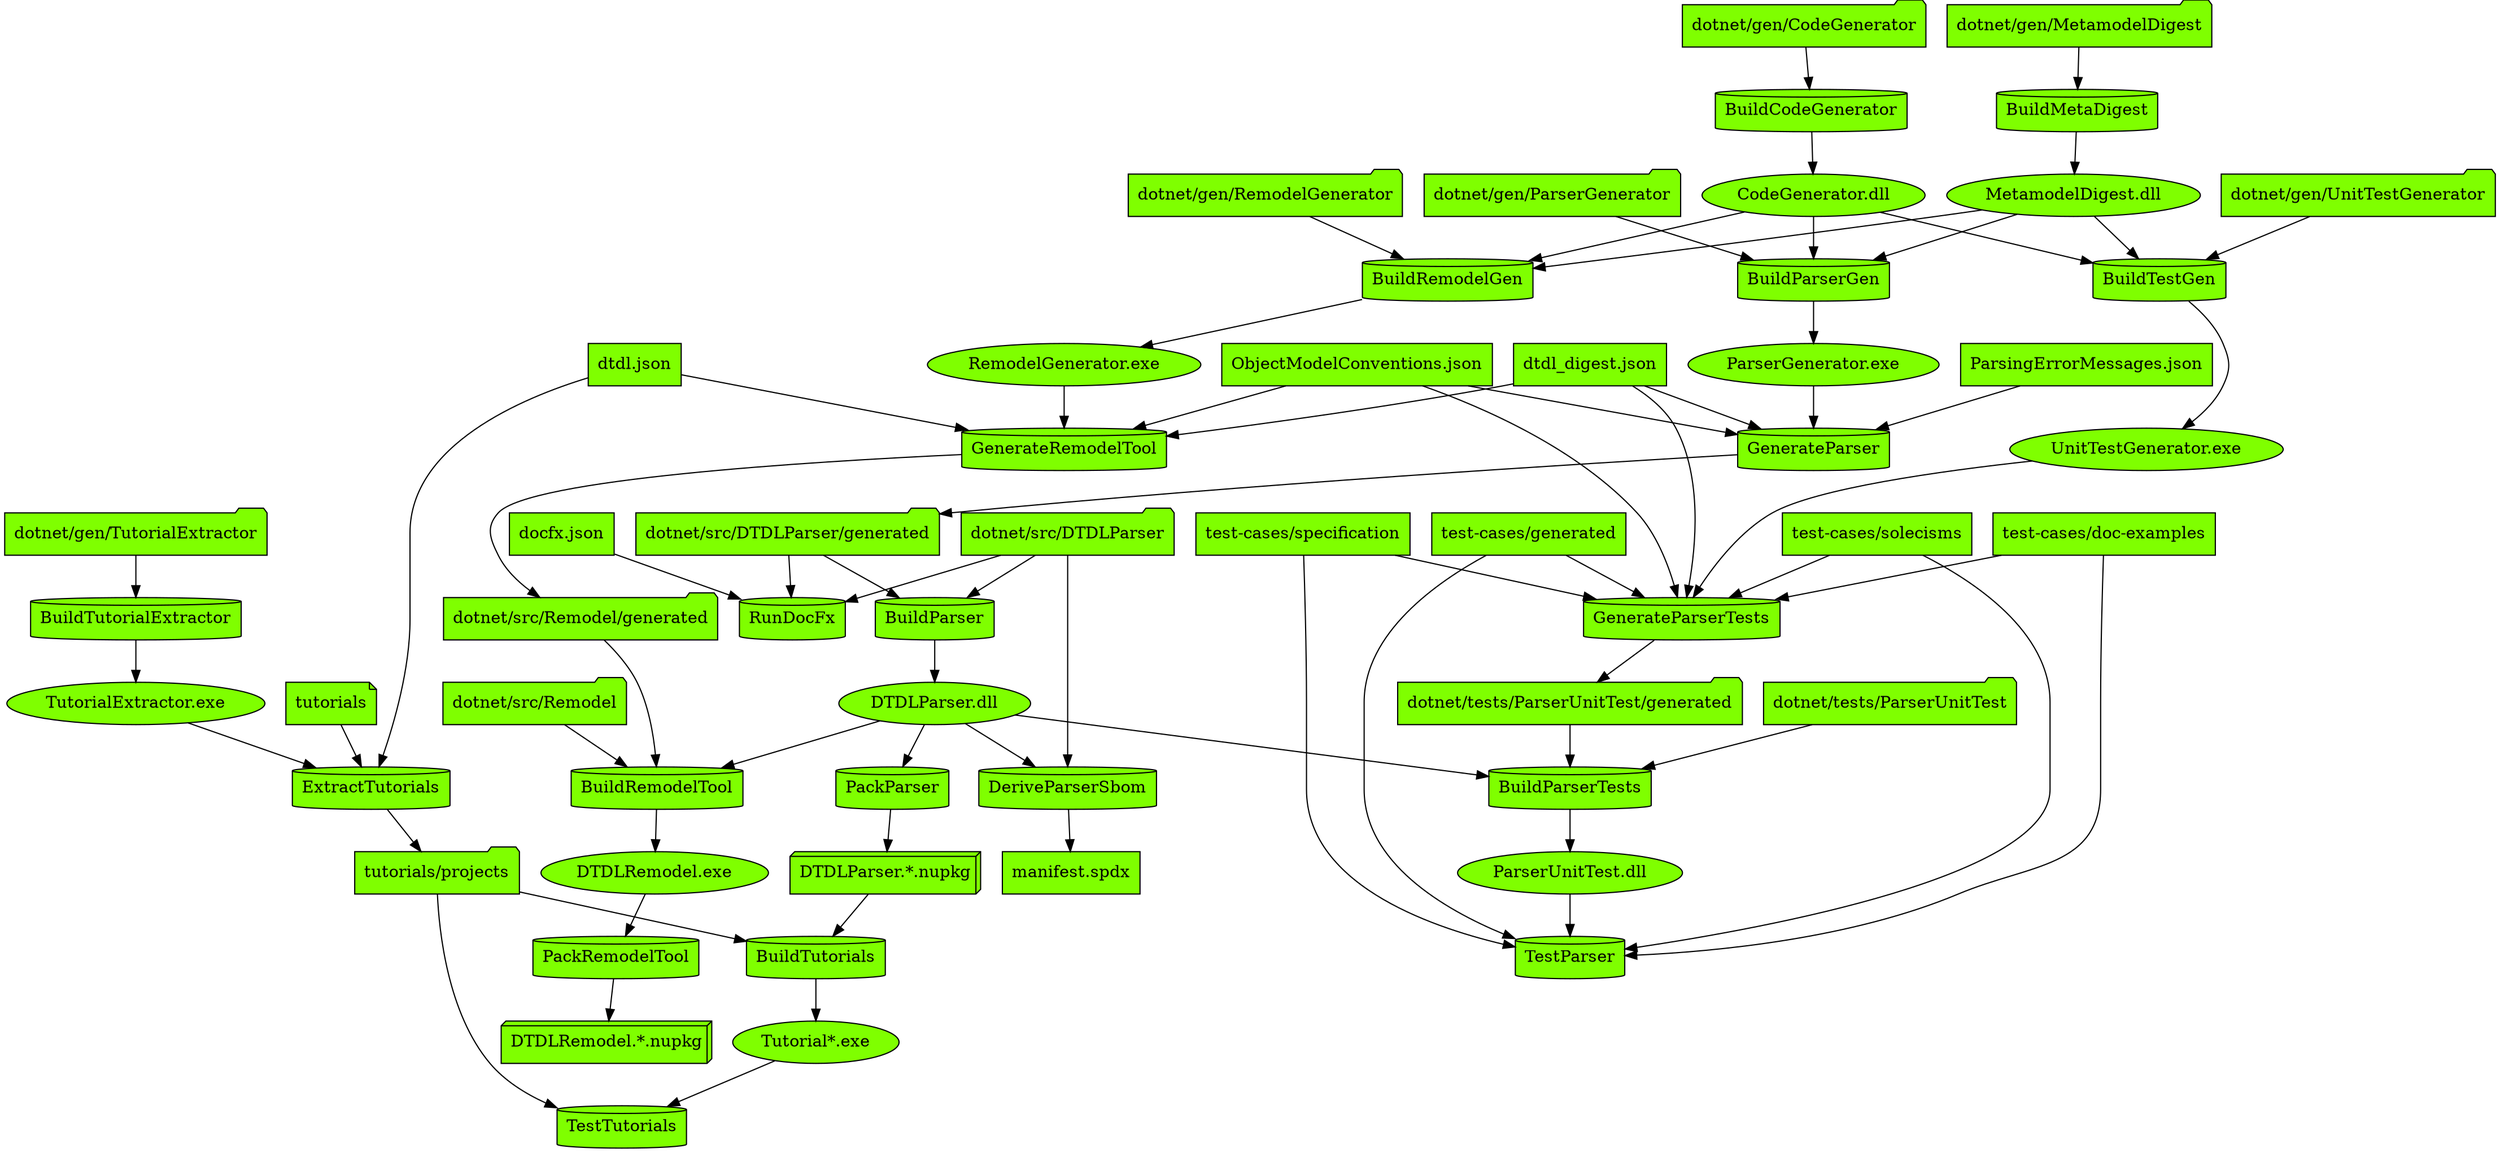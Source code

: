 digraph {
  {
    "BuildParserGen" [shape=cylinder style=filled fillcolor=chartreuse]
    "BuildRemodelTool" [shape=cylinder style=filled fillcolor=chartreuse]
    "ExtractTutorials" [shape=cylinder style=filled fillcolor=chartreuse]
    "BuildTutorialExtractor" [shape=cylinder style=filled fillcolor=chartreuse]
    "PackParser" [shape=cylinder style=filled fillcolor=chartreuse]
    "BuildParserTests" [shape=cylinder style=filled fillcolor=chartreuse]
    "PackRemodelTool" [shape=cylinder style=filled fillcolor=chartreuse]
    "RunDocFx" [shape=cylinder style=filled fillcolor=chartreuse]
    "TestParser" [shape=cylinder style=filled fillcolor=chartreuse]
    "GenerateParser" [shape=cylinder style=filled fillcolor=chartreuse]
    "TestTutorials" [shape=cylinder style=filled fillcolor=chartreuse]
    "BuildRemodelGen" [shape=cylinder style=filled fillcolor=chartreuse]
    "GenerateParserTests" [shape=cylinder style=filled fillcolor=chartreuse]
    "DeriveParserSbom" [shape=cylinder style=filled fillcolor=chartreuse]
    "BuildTutorials" [shape=cylinder style=filled fillcolor=chartreuse]
    "BuildParser" [shape=cylinder style=filled fillcolor=chartreuse]
    "BuildMetaDigest" [shape=cylinder style=filled fillcolor=chartreuse]
    "BuildCodeGenerator" [shape=cylinder style=filled fillcolor=chartreuse]
    "BuildTestGen" [shape=cylinder style=filled fillcolor=chartreuse]
    "GenerateRemodelTool" [shape=cylinder style=filled fillcolor=chartreuse]
    "dotnet/gen/ParserGenerator" [shape=folder style=filled fillcolor=chartreuse]
    "MetamodelDigest.dll" [shape=ellipse style=filled fillcolor=chartreuse]
    "CodeGenerator.dll" [shape=ellipse style=filled fillcolor=chartreuse]
    "ParserGenerator.exe" [shape=ellipse style=filled fillcolor=chartreuse]
    "dotnet/src/Remodel" [shape=folder style=filled fillcolor=chartreuse]
    "dotnet/src/Remodel/generated" [shape=folder style=filled fillcolor=chartreuse]
    "DTDLParser.dll" [shape=ellipse style=filled fillcolor=chartreuse]
    "DTDLRemodel.exe" [shape=ellipse style=filled fillcolor=chartreuse]
    "TutorialExtractor.exe" [shape=ellipse style=filled fillcolor=chartreuse]
    "dtdl.json" [shape=box style=filled fillcolor=chartreuse]
    "tutorials" [shape=note style=filled fillcolor=chartreuse]
    "tutorials/projects" [shape=folder style=filled fillcolor=chartreuse]
    "dotnet/gen/TutorialExtractor" [shape=folder style=filled fillcolor=chartreuse]
    "DTDLParser.*.nupkg" [shape=box3d style=filled fillcolor=chartreuse]
    "dotnet/tests/ParserUnitTest" [shape=folder style=filled fillcolor=chartreuse]
    "dotnet/tests/ParserUnitTest/generated" [shape=folder style=filled fillcolor=chartreuse]
    "ParserUnitTest.dll" [shape=ellipse style=filled fillcolor=chartreuse]
    "DTDLRemodel.*.nupkg" [shape=box3d style=filled fillcolor=chartreuse]
    "dotnet/src/DTDLParser" [shape=folder style=filled fillcolor=chartreuse]
    "dotnet/src/DTDLParser/generated" [shape=folder style=filled fillcolor=chartreuse]
    "docfx.json" [shape=box style=filled fillcolor=chartreuse]
    "test-cases/generated" [shape=box style=filled fillcolor=chartreuse]
    "test-cases/solecisms" [shape=box style=filled fillcolor=chartreuse]
    "test-cases/doc-examples" [shape=box style=filled fillcolor=chartreuse]
    "test-cases/specification" [shape=box style=filled fillcolor=chartreuse]
    "dtdl_digest.json" [shape=box style=filled fillcolor=chartreuse]
    "ObjectModelConventions.json" [shape=box style=filled fillcolor=chartreuse]
    "ParsingErrorMessages.json" [shape=box style=filled fillcolor=chartreuse]
    "Tutorial*.exe" [shape=ellipse style=filled fillcolor=chartreuse]
    "dotnet/gen/RemodelGenerator" [shape=folder style=filled fillcolor=chartreuse]
    "RemodelGenerator.exe" [shape=ellipse style=filled fillcolor=chartreuse]
    "UnitTestGenerator.exe" [shape=ellipse style=filled fillcolor=chartreuse]
    "manifest.spdx" [shape=box style=filled fillcolor=chartreuse]
    "dotnet/gen/MetamodelDigest" [shape=folder style=filled fillcolor=chartreuse]
    "dotnet/gen/CodeGenerator" [shape=folder style=filled fillcolor=chartreuse]
    "dotnet/gen/UnitTestGenerator" [shape=folder style=filled fillcolor=chartreuse]
  }
  "dotnet/gen/ParserGenerator" -> "BuildParserGen"
  "MetamodelDigest.dll" -> "BuildParserGen"
  "CodeGenerator.dll" -> "BuildParserGen"
  "BuildParserGen" -> "ParserGenerator.exe"
  "dotnet/src/Remodel" -> "BuildRemodelTool"
  "dotnet/src/Remodel/generated" -> "BuildRemodelTool"
  "DTDLParser.dll" -> "BuildRemodelTool"
  "BuildRemodelTool" -> "DTDLRemodel.exe"
  "TutorialExtractor.exe" -> "ExtractTutorials"
  "dtdl.json" -> "ExtractTutorials"
  "tutorials" -> "ExtractTutorials"
  "ExtractTutorials" -> "tutorials/projects"
  "dotnet/gen/TutorialExtractor" -> "BuildTutorialExtractor"
  "BuildTutorialExtractor" -> "TutorialExtractor.exe"
  "DTDLParser.dll" -> "PackParser"
  "PackParser" -> "DTDLParser.*.nupkg"
  "dotnet/tests/ParserUnitTest" -> "BuildParserTests"
  "dotnet/tests/ParserUnitTest/generated" -> "BuildParserTests"
  "DTDLParser.dll" -> "BuildParserTests"
  "BuildParserTests" -> "ParserUnitTest.dll"
  "DTDLRemodel.exe" -> "PackRemodelTool"
  "PackRemodelTool" -> "DTDLRemodel.*.nupkg"
  "dotnet/src/DTDLParser" -> "RunDocFx"
  "dotnet/src/DTDLParser/generated" -> "RunDocFx"
  "docfx.json" -> "RunDocFx"
  "ParserUnitTest.dll" -> "TestParser"
  "test-cases/generated" -> "TestParser"
  "test-cases/solecisms" -> "TestParser"
  "test-cases/doc-examples" -> "TestParser"
  "test-cases/specification" -> "TestParser"
  "ParserGenerator.exe" -> "GenerateParser"
  "dtdl_digest.json" -> "GenerateParser"
  "ObjectModelConventions.json" -> "GenerateParser"
  "ParsingErrorMessages.json" -> "GenerateParser"
  "GenerateParser" -> "dotnet/src/DTDLParser/generated"
  "Tutorial*.exe" -> "TestTutorials"
  "tutorials/projects" -> "TestTutorials"
  "dotnet/gen/RemodelGenerator" -> "BuildRemodelGen"
  "MetamodelDigest.dll" -> "BuildRemodelGen"
  "CodeGenerator.dll" -> "BuildRemodelGen"
  "BuildRemodelGen" -> "RemodelGenerator.exe"
  "UnitTestGenerator.exe" -> "GenerateParserTests"
  "dtdl_digest.json" -> "GenerateParserTests"
  "ObjectModelConventions.json" -> "GenerateParserTests"
  "test-cases/generated" -> "GenerateParserTests"
  "test-cases/solecisms" -> "GenerateParserTests"
  "test-cases/doc-examples" -> "GenerateParserTests"
  "test-cases/specification" -> "GenerateParserTests"
  "GenerateParserTests" -> "dotnet/tests/ParserUnitTest/generated"
  "DTDLParser.dll" -> "DeriveParserSbom"
  "dotnet/src/DTDLParser" -> "DeriveParserSbom"
  "DeriveParserSbom" -> "manifest.spdx"
  "DTDLParser.*.nupkg" -> "BuildTutorials"
  "tutorials/projects" -> "BuildTutorials"
  "BuildTutorials" -> "Tutorial*.exe"
  "dotnet/src/DTDLParser" -> "BuildParser"
  "dotnet/src/DTDLParser/generated" -> "BuildParser"
  "BuildParser" -> "DTDLParser.dll"
  "dotnet/gen/MetamodelDigest" -> "BuildMetaDigest"
  "BuildMetaDigest" -> "MetamodelDigest.dll"
  "dotnet/gen/CodeGenerator" -> "BuildCodeGenerator"
  "BuildCodeGenerator" -> "CodeGenerator.dll"
  "dotnet/gen/UnitTestGenerator" -> "BuildTestGen"
  "MetamodelDigest.dll" -> "BuildTestGen"
  "CodeGenerator.dll" -> "BuildTestGen"
  "BuildTestGen" -> "UnitTestGenerator.exe"
  "RemodelGenerator.exe" -> "GenerateRemodelTool"
  "dtdl.json" -> "GenerateRemodelTool"
  "dtdl_digest.json" -> "GenerateRemodelTool"
  "ObjectModelConventions.json" -> "GenerateRemodelTool"
  "GenerateRemodelTool" -> "dotnet/src/Remodel/generated"
}
